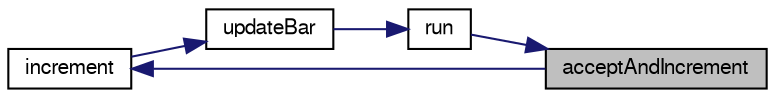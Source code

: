 digraph "acceptAndIncrement"
{
 // LATEX_PDF_SIZE
  edge [fontname="FreeSans",fontsize="10",labelfontname="FreeSans",labelfontsize="10"];
  node [fontname="FreeSans",fontsize="10",shape=record];
  rankdir="RL";
  Node7 [label="acceptAndIncrement",height=0.2,width=0.4,color="black", fillcolor="grey75", style="filled", fontcolor="black",tooltip="If there's a connection - accept and then disconnect; increment our count."];
  Node7 -> Node8 [dir="back",color="midnightblue",fontsize="10",style="solid",fontname="FreeSans"];
  Node8 [label="run",height=0.2,width=0.4,color="black", fillcolor="white", style="filled",URL="$class_parfor_progress_monitor_1_1_prog_server.html#a13a43e6d814de94978c515cb084873b1",tooltip="Loop over accepting connections and updating."];
  Node8 -> Node9 [dir="back",color="midnightblue",fontsize="10",style="solid",fontname="FreeSans"];
  Node9 [label="updateBar",height=0.2,width=0.4,color="black", fillcolor="white", style="filled",URL="$class_parfor_progress_monitor_1_1_prog_server.html#a53af36f24a8ebba1e6283fe659e87c35",tooltip="On the EDT, update the progress bar."];
  Node9 -> Node10 [dir="back",color="midnightblue",fontsize="10",style="solid",fontname="FreeSans"];
  Node10 [label="increment",height=0.2,width=0.4,color="black", fillcolor="white", style="filled",URL="$class_parfor_progress_monitor_1_1_prog_server.html#aa26c3d3c6c423915c88815088e4ca9eb",tooltip="Provide public access to this for pool-close PARFORs."];
  Node10 -> Node7 [dir="back",color="midnightblue",fontsize="10",style="solid",fontname="FreeSans"];
}
